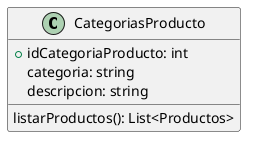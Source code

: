 @startuml CategoriasProducto
class CategoriasProducto{
    +idCategoriaProducto: int
    categoria: string
    descripcion: string
    
    listarProductos(): List<Productos>
}
@enduml